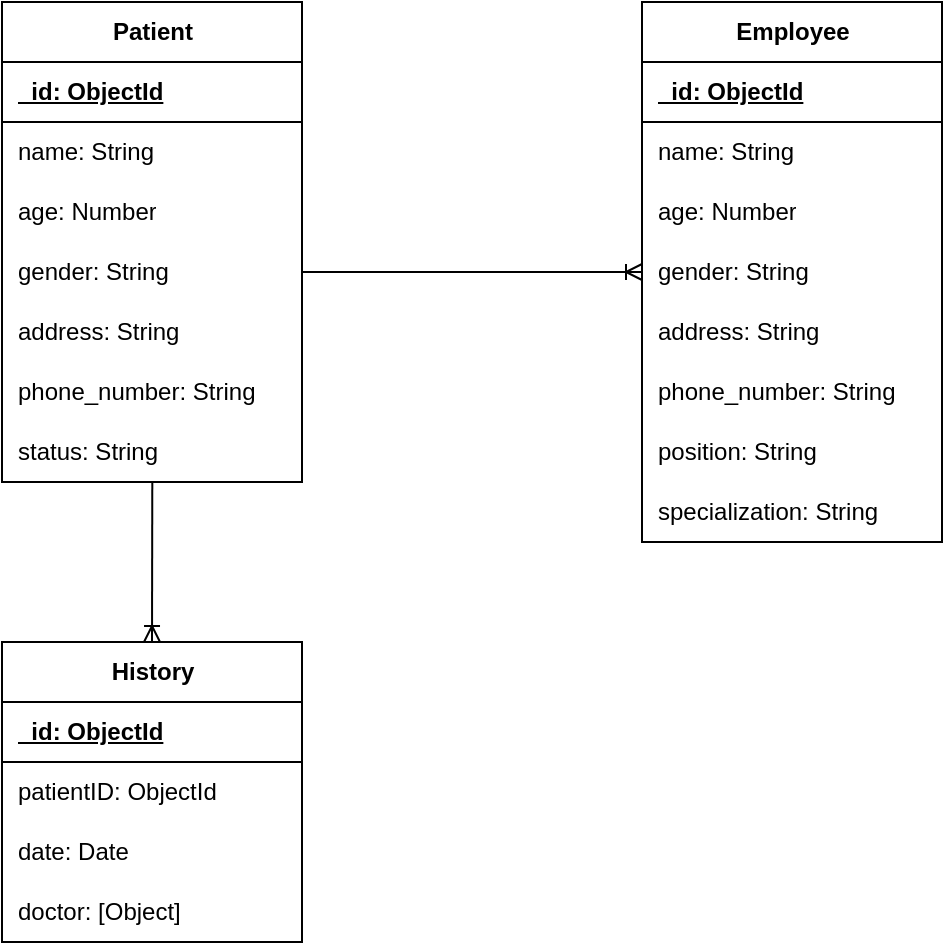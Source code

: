 <mxfile version="24.2.3" type="device">
  <diagram id="R2lEEEUBdFMjLlhIrx00" name="Page-1">
    <mxGraphModel dx="1088" dy="693" grid="1" gridSize="10" guides="1" tooltips="1" connect="1" arrows="1" fold="1" page="1" pageScale="1" pageWidth="850" pageHeight="1100" math="0" shadow="0" extFonts="Permanent Marker^https://fonts.googleapis.com/css?family=Permanent+Marker">
      <root>
        <mxCell id="0" />
        <mxCell id="1" parent="0" />
        <mxCell id="9L9F-NzJNaPfq7NWTWg4-7" value="Patient" style="shape=table;startSize=30;container=1;collapsible=1;childLayout=tableLayout;fixedRows=1;rowLines=0;fontStyle=1;align=center;resizeLast=1;html=1;" vertex="1" parent="1">
          <mxGeometry x="40" y="40" width="150" height="240" as="geometry" />
        </mxCell>
        <mxCell id="9L9F-NzJNaPfq7NWTWg4-8" value="" style="shape=tableRow;horizontal=0;startSize=0;swimlaneHead=0;swimlaneBody=0;fillColor=none;collapsible=0;dropTarget=0;points=[[0,0.5],[1,0.5]];portConstraint=eastwest;top=0;left=0;right=0;bottom=1;" vertex="1" parent="9L9F-NzJNaPfq7NWTWg4-7">
          <mxGeometry y="30" width="150" height="30" as="geometry" />
        </mxCell>
        <mxCell id="9L9F-NzJNaPfq7NWTWg4-10" value="_id: ObjectId" style="shape=partialRectangle;connectable=0;fillColor=none;top=0;left=0;bottom=0;right=0;align=left;spacingLeft=6;fontStyle=5;overflow=hidden;whiteSpace=wrap;html=1;" vertex="1" parent="9L9F-NzJNaPfq7NWTWg4-8">
          <mxGeometry width="150" height="30" as="geometry">
            <mxRectangle width="150" height="30" as="alternateBounds" />
          </mxGeometry>
        </mxCell>
        <mxCell id="9L9F-NzJNaPfq7NWTWg4-11" value="" style="shape=tableRow;horizontal=0;startSize=0;swimlaneHead=0;swimlaneBody=0;fillColor=none;collapsible=0;dropTarget=0;points=[[0,0.5],[1,0.5]];portConstraint=eastwest;top=0;left=0;right=0;bottom=0;" vertex="1" parent="9L9F-NzJNaPfq7NWTWg4-7">
          <mxGeometry y="60" width="150" height="30" as="geometry" />
        </mxCell>
        <mxCell id="9L9F-NzJNaPfq7NWTWg4-13" value="name: String" style="shape=partialRectangle;connectable=0;fillColor=none;top=0;left=0;bottom=0;right=0;align=left;spacingLeft=6;overflow=hidden;whiteSpace=wrap;html=1;" vertex="1" parent="9L9F-NzJNaPfq7NWTWg4-11">
          <mxGeometry width="150" height="30" as="geometry">
            <mxRectangle width="150" height="30" as="alternateBounds" />
          </mxGeometry>
        </mxCell>
        <mxCell id="9L9F-NzJNaPfq7NWTWg4-14" value="" style="shape=tableRow;horizontal=0;startSize=0;swimlaneHead=0;swimlaneBody=0;fillColor=none;collapsible=0;dropTarget=0;points=[[0,0.5],[1,0.5]];portConstraint=eastwest;top=0;left=0;right=0;bottom=0;" vertex="1" parent="9L9F-NzJNaPfq7NWTWg4-7">
          <mxGeometry y="90" width="150" height="30" as="geometry" />
        </mxCell>
        <mxCell id="9L9F-NzJNaPfq7NWTWg4-16" value="age: Number" style="shape=partialRectangle;connectable=0;fillColor=none;top=0;left=0;bottom=0;right=0;align=left;spacingLeft=6;overflow=hidden;whiteSpace=wrap;html=1;" vertex="1" parent="9L9F-NzJNaPfq7NWTWg4-14">
          <mxGeometry width="150" height="30" as="geometry">
            <mxRectangle width="150" height="30" as="alternateBounds" />
          </mxGeometry>
        </mxCell>
        <mxCell id="9L9F-NzJNaPfq7NWTWg4-17" value="" style="shape=tableRow;horizontal=0;startSize=0;swimlaneHead=0;swimlaneBody=0;fillColor=none;collapsible=0;dropTarget=0;points=[[0,0.5],[1,0.5]];portConstraint=eastwest;top=0;left=0;right=0;bottom=0;" vertex="1" parent="9L9F-NzJNaPfq7NWTWg4-7">
          <mxGeometry y="120" width="150" height="30" as="geometry" />
        </mxCell>
        <mxCell id="9L9F-NzJNaPfq7NWTWg4-19" value="gender: String" style="shape=partialRectangle;connectable=0;fillColor=none;top=0;left=0;bottom=0;right=0;align=left;spacingLeft=6;overflow=hidden;whiteSpace=wrap;html=1;" vertex="1" parent="9L9F-NzJNaPfq7NWTWg4-17">
          <mxGeometry width="150" height="30" as="geometry">
            <mxRectangle width="150" height="30" as="alternateBounds" />
          </mxGeometry>
        </mxCell>
        <mxCell id="9L9F-NzJNaPfq7NWTWg4-21" style="shape=tableRow;horizontal=0;startSize=0;swimlaneHead=0;swimlaneBody=0;fillColor=none;collapsible=0;dropTarget=0;points=[[0,0.5],[1,0.5]];portConstraint=eastwest;top=0;left=0;right=0;bottom=0;" vertex="1" parent="9L9F-NzJNaPfq7NWTWg4-7">
          <mxGeometry y="150" width="150" height="30" as="geometry" />
        </mxCell>
        <mxCell id="9L9F-NzJNaPfq7NWTWg4-23" value="address: String" style="shape=partialRectangle;connectable=0;fillColor=none;top=0;left=0;bottom=0;right=0;align=left;spacingLeft=6;overflow=hidden;whiteSpace=wrap;html=1;" vertex="1" parent="9L9F-NzJNaPfq7NWTWg4-21">
          <mxGeometry width="150" height="30" as="geometry">
            <mxRectangle width="150" height="30" as="alternateBounds" />
          </mxGeometry>
        </mxCell>
        <mxCell id="9L9F-NzJNaPfq7NWTWg4-24" style="shape=tableRow;horizontal=0;startSize=0;swimlaneHead=0;swimlaneBody=0;fillColor=none;collapsible=0;dropTarget=0;points=[[0,0.5],[1,0.5]];portConstraint=eastwest;top=0;left=0;right=0;bottom=0;" vertex="1" parent="9L9F-NzJNaPfq7NWTWg4-7">
          <mxGeometry y="180" width="150" height="30" as="geometry" />
        </mxCell>
        <mxCell id="9L9F-NzJNaPfq7NWTWg4-26" value="phone_number: String" style="shape=partialRectangle;connectable=0;fillColor=none;top=0;left=0;bottom=0;right=0;align=left;spacingLeft=6;overflow=hidden;whiteSpace=wrap;html=1;" vertex="1" parent="9L9F-NzJNaPfq7NWTWg4-24">
          <mxGeometry width="150" height="30" as="geometry">
            <mxRectangle width="150" height="30" as="alternateBounds" />
          </mxGeometry>
        </mxCell>
        <mxCell id="9L9F-NzJNaPfq7NWTWg4-27" style="shape=tableRow;horizontal=0;startSize=0;swimlaneHead=0;swimlaneBody=0;fillColor=none;collapsible=0;dropTarget=0;points=[[0,0.5],[1,0.5]];portConstraint=eastwest;top=0;left=0;right=0;bottom=0;" vertex="1" parent="9L9F-NzJNaPfq7NWTWg4-7">
          <mxGeometry y="210" width="150" height="30" as="geometry" />
        </mxCell>
        <mxCell id="9L9F-NzJNaPfq7NWTWg4-29" value="status: String" style="shape=partialRectangle;connectable=0;fillColor=none;top=0;left=0;bottom=0;right=0;align=left;spacingLeft=6;overflow=hidden;whiteSpace=wrap;html=1;" vertex="1" parent="9L9F-NzJNaPfq7NWTWg4-27">
          <mxGeometry width="150" height="30" as="geometry">
            <mxRectangle width="150" height="30" as="alternateBounds" />
          </mxGeometry>
        </mxCell>
        <mxCell id="9L9F-NzJNaPfq7NWTWg4-30" value="Employee" style="shape=table;startSize=30;container=1;collapsible=1;childLayout=tableLayout;fixedRows=1;rowLines=0;fontStyle=1;align=center;resizeLast=1;html=1;" vertex="1" parent="1">
          <mxGeometry x="360" y="40" width="150" height="270" as="geometry" />
        </mxCell>
        <mxCell id="9L9F-NzJNaPfq7NWTWg4-31" value="" style="shape=tableRow;horizontal=0;startSize=0;swimlaneHead=0;swimlaneBody=0;fillColor=none;collapsible=0;dropTarget=0;points=[[0,0.5],[1,0.5]];portConstraint=eastwest;top=0;left=0;right=0;bottom=1;" vertex="1" parent="9L9F-NzJNaPfq7NWTWg4-30">
          <mxGeometry y="30" width="150" height="30" as="geometry" />
        </mxCell>
        <mxCell id="9L9F-NzJNaPfq7NWTWg4-33" value="_id: ObjectId" style="shape=partialRectangle;connectable=0;fillColor=none;top=0;left=0;bottom=0;right=0;align=left;spacingLeft=6;fontStyle=5;overflow=hidden;whiteSpace=wrap;html=1;" vertex="1" parent="9L9F-NzJNaPfq7NWTWg4-31">
          <mxGeometry width="150" height="30" as="geometry">
            <mxRectangle width="150" height="30" as="alternateBounds" />
          </mxGeometry>
        </mxCell>
        <mxCell id="9L9F-NzJNaPfq7NWTWg4-34" value="" style="shape=tableRow;horizontal=0;startSize=0;swimlaneHead=0;swimlaneBody=0;fillColor=none;collapsible=0;dropTarget=0;points=[[0,0.5],[1,0.5]];portConstraint=eastwest;top=0;left=0;right=0;bottom=0;" vertex="1" parent="9L9F-NzJNaPfq7NWTWg4-30">
          <mxGeometry y="60" width="150" height="30" as="geometry" />
        </mxCell>
        <mxCell id="9L9F-NzJNaPfq7NWTWg4-36" value="name: String" style="shape=partialRectangle;connectable=0;fillColor=none;top=0;left=0;bottom=0;right=0;align=left;spacingLeft=6;overflow=hidden;whiteSpace=wrap;html=1;" vertex="1" parent="9L9F-NzJNaPfq7NWTWg4-34">
          <mxGeometry width="150" height="30" as="geometry">
            <mxRectangle width="150" height="30" as="alternateBounds" />
          </mxGeometry>
        </mxCell>
        <mxCell id="9L9F-NzJNaPfq7NWTWg4-37" value="" style="shape=tableRow;horizontal=0;startSize=0;swimlaneHead=0;swimlaneBody=0;fillColor=none;collapsible=0;dropTarget=0;points=[[0,0.5],[1,0.5]];portConstraint=eastwest;top=0;left=0;right=0;bottom=0;" vertex="1" parent="9L9F-NzJNaPfq7NWTWg4-30">
          <mxGeometry y="90" width="150" height="30" as="geometry" />
        </mxCell>
        <mxCell id="9L9F-NzJNaPfq7NWTWg4-39" value="age: Number" style="shape=partialRectangle;connectable=0;fillColor=none;top=0;left=0;bottom=0;right=0;align=left;spacingLeft=6;overflow=hidden;whiteSpace=wrap;html=1;" vertex="1" parent="9L9F-NzJNaPfq7NWTWg4-37">
          <mxGeometry width="150" height="30" as="geometry">
            <mxRectangle width="150" height="30" as="alternateBounds" />
          </mxGeometry>
        </mxCell>
        <mxCell id="9L9F-NzJNaPfq7NWTWg4-40" value="" style="shape=tableRow;horizontal=0;startSize=0;swimlaneHead=0;swimlaneBody=0;fillColor=none;collapsible=0;dropTarget=0;points=[[0,0.5],[1,0.5]];portConstraint=eastwest;top=0;left=0;right=0;bottom=0;" vertex="1" parent="9L9F-NzJNaPfq7NWTWg4-30">
          <mxGeometry y="120" width="150" height="30" as="geometry" />
        </mxCell>
        <mxCell id="9L9F-NzJNaPfq7NWTWg4-42" value="gender: String" style="shape=partialRectangle;connectable=0;fillColor=none;top=0;left=0;bottom=0;right=0;align=left;spacingLeft=6;overflow=hidden;whiteSpace=wrap;html=1;" vertex="1" parent="9L9F-NzJNaPfq7NWTWg4-40">
          <mxGeometry width="150" height="30" as="geometry">
            <mxRectangle width="150" height="30" as="alternateBounds" />
          </mxGeometry>
        </mxCell>
        <mxCell id="9L9F-NzJNaPfq7NWTWg4-43" style="shape=tableRow;horizontal=0;startSize=0;swimlaneHead=0;swimlaneBody=0;fillColor=none;collapsible=0;dropTarget=0;points=[[0,0.5],[1,0.5]];portConstraint=eastwest;top=0;left=0;right=0;bottom=0;" vertex="1" parent="9L9F-NzJNaPfq7NWTWg4-30">
          <mxGeometry y="150" width="150" height="30" as="geometry" />
        </mxCell>
        <mxCell id="9L9F-NzJNaPfq7NWTWg4-45" value="address: String" style="shape=partialRectangle;connectable=0;fillColor=none;top=0;left=0;bottom=0;right=0;align=left;spacingLeft=6;overflow=hidden;whiteSpace=wrap;html=1;" vertex="1" parent="9L9F-NzJNaPfq7NWTWg4-43">
          <mxGeometry width="150" height="30" as="geometry">
            <mxRectangle width="150" height="30" as="alternateBounds" />
          </mxGeometry>
        </mxCell>
        <mxCell id="9L9F-NzJNaPfq7NWTWg4-46" style="shape=tableRow;horizontal=0;startSize=0;swimlaneHead=0;swimlaneBody=0;fillColor=none;collapsible=0;dropTarget=0;points=[[0,0.5],[1,0.5]];portConstraint=eastwest;top=0;left=0;right=0;bottom=0;" vertex="1" parent="9L9F-NzJNaPfq7NWTWg4-30">
          <mxGeometry y="180" width="150" height="30" as="geometry" />
        </mxCell>
        <mxCell id="9L9F-NzJNaPfq7NWTWg4-48" value="phone_number: String" style="shape=partialRectangle;connectable=0;fillColor=none;top=0;left=0;bottom=0;right=0;align=left;spacingLeft=6;overflow=hidden;whiteSpace=wrap;html=1;" vertex="1" parent="9L9F-NzJNaPfq7NWTWg4-46">
          <mxGeometry width="150" height="30" as="geometry">
            <mxRectangle width="150" height="30" as="alternateBounds" />
          </mxGeometry>
        </mxCell>
        <mxCell id="9L9F-NzJNaPfq7NWTWg4-49" style="shape=tableRow;horizontal=0;startSize=0;swimlaneHead=0;swimlaneBody=0;fillColor=none;collapsible=0;dropTarget=0;points=[[0,0.5],[1,0.5]];portConstraint=eastwest;top=0;left=0;right=0;bottom=0;" vertex="1" parent="9L9F-NzJNaPfq7NWTWg4-30">
          <mxGeometry y="210" width="150" height="30" as="geometry" />
        </mxCell>
        <mxCell id="9L9F-NzJNaPfq7NWTWg4-51" value="position: String" style="shape=partialRectangle;connectable=0;fillColor=none;top=0;left=0;bottom=0;right=0;align=left;spacingLeft=6;overflow=hidden;whiteSpace=wrap;html=1;" vertex="1" parent="9L9F-NzJNaPfq7NWTWg4-49">
          <mxGeometry width="150" height="30" as="geometry">
            <mxRectangle width="150" height="30" as="alternateBounds" />
          </mxGeometry>
        </mxCell>
        <mxCell id="9L9F-NzJNaPfq7NWTWg4-52" style="shape=tableRow;horizontal=0;startSize=0;swimlaneHead=0;swimlaneBody=0;fillColor=none;collapsible=0;dropTarget=0;points=[[0,0.5],[1,0.5]];portConstraint=eastwest;top=0;left=0;right=0;bottom=0;" vertex="1" parent="9L9F-NzJNaPfq7NWTWg4-30">
          <mxGeometry y="240" width="150" height="30" as="geometry" />
        </mxCell>
        <mxCell id="9L9F-NzJNaPfq7NWTWg4-54" value="specialization: String" style="shape=partialRectangle;connectable=0;fillColor=none;top=0;left=0;bottom=0;right=0;align=left;spacingLeft=6;overflow=hidden;whiteSpace=wrap;html=1;" vertex="1" parent="9L9F-NzJNaPfq7NWTWg4-52">
          <mxGeometry width="150" height="30" as="geometry">
            <mxRectangle width="150" height="30" as="alternateBounds" />
          </mxGeometry>
        </mxCell>
        <mxCell id="9L9F-NzJNaPfq7NWTWg4-55" value="History" style="shape=table;startSize=30;container=1;collapsible=1;childLayout=tableLayout;fixedRows=1;rowLines=0;fontStyle=1;align=center;resizeLast=1;html=1;" vertex="1" parent="1">
          <mxGeometry x="40" y="360" width="150" height="150" as="geometry" />
        </mxCell>
        <mxCell id="9L9F-NzJNaPfq7NWTWg4-56" value="" style="shape=tableRow;horizontal=0;startSize=0;swimlaneHead=0;swimlaneBody=0;fillColor=none;collapsible=0;dropTarget=0;points=[[0,0.5],[1,0.5]];portConstraint=eastwest;top=0;left=0;right=0;bottom=1;" vertex="1" parent="9L9F-NzJNaPfq7NWTWg4-55">
          <mxGeometry y="30" width="150" height="30" as="geometry" />
        </mxCell>
        <mxCell id="9L9F-NzJNaPfq7NWTWg4-58" value="_id: ObjectId" style="shape=partialRectangle;connectable=0;fillColor=none;top=0;left=0;bottom=0;right=0;align=left;spacingLeft=6;fontStyle=5;overflow=hidden;whiteSpace=wrap;html=1;" vertex="1" parent="9L9F-NzJNaPfq7NWTWg4-56">
          <mxGeometry width="150" height="30" as="geometry">
            <mxRectangle width="150" height="30" as="alternateBounds" />
          </mxGeometry>
        </mxCell>
        <mxCell id="9L9F-NzJNaPfq7NWTWg4-59" value="" style="shape=tableRow;horizontal=0;startSize=0;swimlaneHead=0;swimlaneBody=0;fillColor=none;collapsible=0;dropTarget=0;points=[[0,0.5],[1,0.5]];portConstraint=eastwest;top=0;left=0;right=0;bottom=0;" vertex="1" parent="9L9F-NzJNaPfq7NWTWg4-55">
          <mxGeometry y="60" width="150" height="30" as="geometry" />
        </mxCell>
        <mxCell id="9L9F-NzJNaPfq7NWTWg4-61" value="patientID: ObjectId" style="shape=partialRectangle;connectable=0;fillColor=none;top=0;left=0;bottom=0;right=0;align=left;spacingLeft=6;overflow=hidden;whiteSpace=wrap;html=1;" vertex="1" parent="9L9F-NzJNaPfq7NWTWg4-59">
          <mxGeometry width="150" height="30" as="geometry">
            <mxRectangle width="150" height="30" as="alternateBounds" />
          </mxGeometry>
        </mxCell>
        <mxCell id="9L9F-NzJNaPfq7NWTWg4-62" value="" style="shape=tableRow;horizontal=0;startSize=0;swimlaneHead=0;swimlaneBody=0;fillColor=none;collapsible=0;dropTarget=0;points=[[0,0.5],[1,0.5]];portConstraint=eastwest;top=0;left=0;right=0;bottom=0;" vertex="1" parent="9L9F-NzJNaPfq7NWTWg4-55">
          <mxGeometry y="90" width="150" height="30" as="geometry" />
        </mxCell>
        <mxCell id="9L9F-NzJNaPfq7NWTWg4-64" value="date: Date" style="shape=partialRectangle;connectable=0;fillColor=none;top=0;left=0;bottom=0;right=0;align=left;spacingLeft=6;overflow=hidden;whiteSpace=wrap;html=1;" vertex="1" parent="9L9F-NzJNaPfq7NWTWg4-62">
          <mxGeometry width="150" height="30" as="geometry">
            <mxRectangle width="150" height="30" as="alternateBounds" />
          </mxGeometry>
        </mxCell>
        <mxCell id="9L9F-NzJNaPfq7NWTWg4-65" value="" style="shape=tableRow;horizontal=0;startSize=0;swimlaneHead=0;swimlaneBody=0;fillColor=none;collapsible=0;dropTarget=0;points=[[0,0.5],[1,0.5]];portConstraint=eastwest;top=0;left=0;right=0;bottom=0;" vertex="1" parent="9L9F-NzJNaPfq7NWTWg4-55">
          <mxGeometry y="120" width="150" height="30" as="geometry" />
        </mxCell>
        <mxCell id="9L9F-NzJNaPfq7NWTWg4-67" value="doctor: [Object]" style="shape=partialRectangle;connectable=0;fillColor=none;top=0;left=0;bottom=0;right=0;align=left;spacingLeft=6;overflow=hidden;whiteSpace=wrap;html=1;" vertex="1" parent="9L9F-NzJNaPfq7NWTWg4-65">
          <mxGeometry width="150" height="30" as="geometry">
            <mxRectangle width="150" height="30" as="alternateBounds" />
          </mxGeometry>
        </mxCell>
        <mxCell id="9L9F-NzJNaPfq7NWTWg4-80" value="" style="fontSize=12;html=1;endArrow=ERoneToMany;rounded=0;entryX=0.5;entryY=0;entryDx=0;entryDy=0;exitX=0.501;exitY=1.004;exitDx=0;exitDy=0;exitPerimeter=0;startArrow=none;startFill=0;" edge="1" parent="1" source="9L9F-NzJNaPfq7NWTWg4-27" target="9L9F-NzJNaPfq7NWTWg4-55">
          <mxGeometry width="100" height="100" relative="1" as="geometry">
            <mxPoint x="150" y="300" as="sourcePoint" />
            <mxPoint x="400" y="210" as="targetPoint" />
          </mxGeometry>
        </mxCell>
        <mxCell id="9L9F-NzJNaPfq7NWTWg4-81" value="" style="edgeStyle=entityRelationEdgeStyle;fontSize=12;html=1;endArrow=ERoneToMany;rounded=0;exitX=1;exitY=0.5;exitDx=0;exitDy=0;entryX=0;entryY=0.5;entryDx=0;entryDy=0;" edge="1" parent="1" source="9L9F-NzJNaPfq7NWTWg4-17" target="9L9F-NzJNaPfq7NWTWg4-40">
          <mxGeometry width="100" height="100" relative="1" as="geometry">
            <mxPoint x="350" y="240" as="sourcePoint" />
            <mxPoint x="450" y="140" as="targetPoint" />
          </mxGeometry>
        </mxCell>
      </root>
    </mxGraphModel>
  </diagram>
</mxfile>

